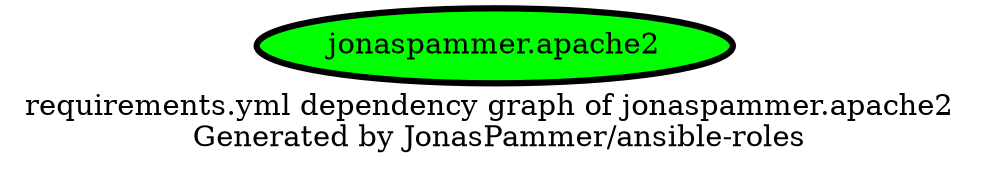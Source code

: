 digraph hierarchy {
  label = "requirements.yml dependency graph of jonaspammer.apache2 \n Generated by JonasPammer/ansible-roles" ;
  overlap=false

  {
    "jonaspammer.apache2" [fillcolor=green style=filled penwidth=3]
  }


}